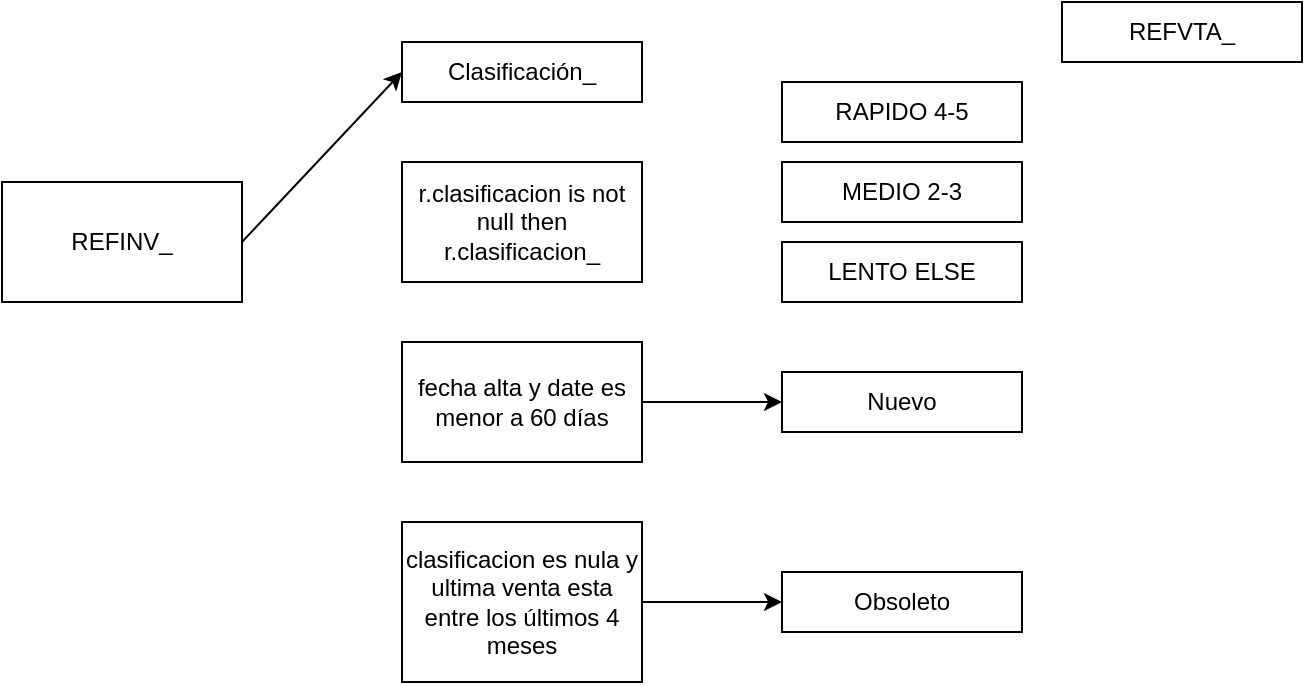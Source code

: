 <mxfile version="22.1.11" type="google">
  <diagram name="Page-1" id="qirBv-HKPvwIPvnJoGgQ">
    <mxGraphModel grid="1" page="1" gridSize="10" guides="1" tooltips="1" connect="1" arrows="1" fold="1" pageScale="1" pageWidth="850" pageHeight="1100" math="0" shadow="0">
      <root>
        <mxCell id="0" />
        <mxCell id="1" parent="0" />
        <mxCell id="n0YNYKvRLZyA8Eu1BRSl-10" style="edgeStyle=none;rounded=0;orthogonalLoop=1;jettySize=auto;html=1;exitX=1;exitY=0.5;exitDx=0;exitDy=0;entryX=0;entryY=0.5;entryDx=0;entryDy=0;" edge="1" parent="1" source="n0YNYKvRLZyA8Eu1BRSl-6" target="n0YNYKvRLZyA8Eu1BRSl-7">
          <mxGeometry relative="1" as="geometry" />
        </mxCell>
        <mxCell id="n0YNYKvRLZyA8Eu1BRSl-6" value="REFINV_" style="rounded=0;whiteSpace=wrap;html=1;" vertex="1" parent="1">
          <mxGeometry x="-290" y="240" width="120" height="60" as="geometry" />
        </mxCell>
        <mxCell id="n0YNYKvRLZyA8Eu1BRSl-7" value="Clasificación_" style="rounded=0;whiteSpace=wrap;html=1;" vertex="1" parent="1">
          <mxGeometry x="-90" y="170" width="120" height="30" as="geometry" />
        </mxCell>
        <mxCell id="n0YNYKvRLZyA8Eu1BRSl-8" value="r.clasificacion is not null then r.clasificacion_" style="rounded=0;whiteSpace=wrap;html=1;" vertex="1" parent="1">
          <mxGeometry x="-90" y="230" width="120" height="60" as="geometry" />
        </mxCell>
        <mxCell id="n0YNYKvRLZyA8Eu1BRSl-17" style="edgeStyle=none;rounded=0;orthogonalLoop=1;jettySize=auto;html=1;exitX=1;exitY=0.5;exitDx=0;exitDy=0;entryX=0;entryY=0.5;entryDx=0;entryDy=0;" edge="1" parent="1" source="n0YNYKvRLZyA8Eu1BRSl-9" target="n0YNYKvRLZyA8Eu1BRSl-15">
          <mxGeometry relative="1" as="geometry" />
        </mxCell>
        <mxCell id="n0YNYKvRLZyA8Eu1BRSl-9" value="fecha alta y date es menor a 60 días" style="rounded=0;whiteSpace=wrap;html=1;" vertex="1" parent="1">
          <mxGeometry x="-90" y="320" width="120" height="60" as="geometry" />
        </mxCell>
        <mxCell id="n0YNYKvRLZyA8Eu1BRSl-11" value="RAPIDO 4-5" style="rounded=0;whiteSpace=wrap;html=1;" vertex="1" parent="1">
          <mxGeometry x="100" y="190" width="120" height="30" as="geometry" />
        </mxCell>
        <mxCell id="n0YNYKvRLZyA8Eu1BRSl-12" value="MEDIO 2-3" style="rounded=0;whiteSpace=wrap;html=1;" vertex="1" parent="1">
          <mxGeometry x="100" y="230" width="120" height="30" as="geometry" />
        </mxCell>
        <mxCell id="n0YNYKvRLZyA8Eu1BRSl-13" value="LENTO ELSE" style="rounded=0;whiteSpace=wrap;html=1;" vertex="1" parent="1">
          <mxGeometry x="100" y="270" width="120" height="30" as="geometry" />
        </mxCell>
        <mxCell id="n0YNYKvRLZyA8Eu1BRSl-18" style="edgeStyle=none;rounded=0;orthogonalLoop=1;jettySize=auto;html=1;exitX=1;exitY=0.5;exitDx=0;exitDy=0;" edge="1" parent="1" source="n0YNYKvRLZyA8Eu1BRSl-14" target="n0YNYKvRLZyA8Eu1BRSl-16">
          <mxGeometry relative="1" as="geometry" />
        </mxCell>
        <mxCell id="n0YNYKvRLZyA8Eu1BRSl-14" value="clasificacion es nula y ultima venta esta entre los últimos 4 meses" style="rounded=0;whiteSpace=wrap;html=1;" vertex="1" parent="1">
          <mxGeometry x="-90" y="410" width="120" height="80" as="geometry" />
        </mxCell>
        <mxCell id="n0YNYKvRLZyA8Eu1BRSl-15" value="Nuevo" style="rounded=0;whiteSpace=wrap;html=1;" vertex="1" parent="1">
          <mxGeometry x="100" y="335" width="120" height="30" as="geometry" />
        </mxCell>
        <mxCell id="n0YNYKvRLZyA8Eu1BRSl-16" value="Obsoleto" style="rounded=0;whiteSpace=wrap;html=1;" vertex="1" parent="1">
          <mxGeometry x="100" y="435" width="120" height="30" as="geometry" />
        </mxCell>
        <mxCell id="n0YNYKvRLZyA8Eu1BRSl-19" value="REFVTA_" style="rounded=0;whiteSpace=wrap;html=1;" vertex="1" parent="1">
          <mxGeometry x="240" y="150" width="120" height="30" as="geometry" />
        </mxCell>
      </root>
    </mxGraphModel>
  </diagram>
</mxfile>
